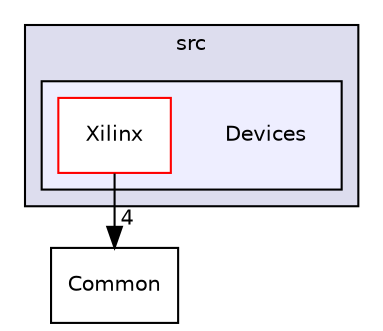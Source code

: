 digraph "src/Devices" {
  compound=true
  node [ fontsize="10", fontname="Helvetica"];
  edge [ labelfontsize="10", labelfontname="Helvetica"];
  subgraph clusterdir_68267d1309a1af8e8297ef4c3efbcdba {
    graph [ bgcolor="#ddddee", pencolor="black", label="src" fontname="Helvetica", fontsize="10", URL="dir_68267d1309a1af8e8297ef4c3efbcdba.html"]
  subgraph clusterdir_27b17494125eb78195473abe004504ab {
    graph [ bgcolor="#eeeeff", pencolor="black", label="" URL="dir_27b17494125eb78195473abe004504ab.html"];
    dir_27b17494125eb78195473abe004504ab [shape=plaintext label="Devices"];
    dir_3b80f9b66070ce327ebd8ab923ef7ff0 [shape=box label="Xilinx" color="red" fillcolor="white" style="filled" URL="dir_3b80f9b66070ce327ebd8ab923ef7ff0.html"];
  }
  }
  dir_ba210d1fa67db7bee1bb22e0a3c11d9f [shape=box label="Common" URL="dir_ba210d1fa67db7bee1bb22e0a3c11d9f.html"];
  dir_3b80f9b66070ce327ebd8ab923ef7ff0->dir_ba210d1fa67db7bee1bb22e0a3c11d9f [headlabel="4", labeldistance=1.5 headhref="dir_000003_000001.html"];
}
